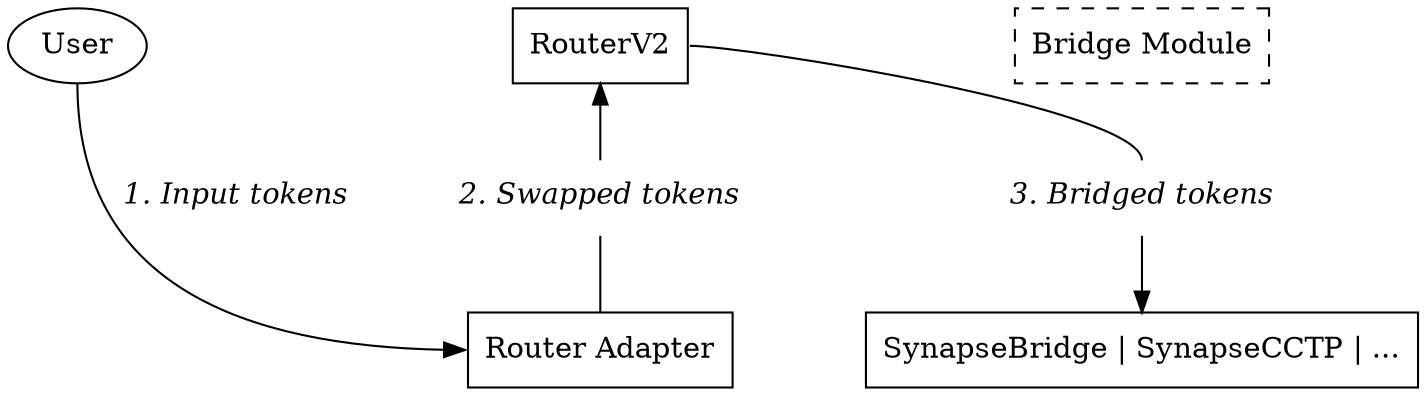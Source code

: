 digraph {
    user [label = "User";];
    router [label = "RouterV2";shape = rect;];
    swappedTokens [label = <<I>2. Swapped tokens</I>>;shape = none;];
    
    module [label = "Bridge Module";shape = rect;style = dashed;];
    adapter [label = "Router Adapter";shape = rect;];
    bridge [label = "SynapseBridge | SynapseCCTP | ...";shape = rect;];
    bridgedTokens [label = <<I>3. Bridged tokens</I>>;shape = none;];
    
    subgraph {
        rank = same;
        user -> router [label = <<I>1. bridgeViaSynapse()</I>>; style = invis;];
        router -> module [label = <<I>3. delegateBridge()</I>>; style = invis;];
    }
    
    user:s -> adapter:w [label = <<I>1. Input tokens</I>>;];
    
    router -> swappedTokens [dir = back; weight = 10;];
    swappedTokens -> adapter [dir = none; weight = 10;];
    router:e -> bridgedTokens:n [dir = none;];
    module -> bridgedTokens [dir = none; style = invis; weight = 10;];
    bridgedTokens -> bridge;
}